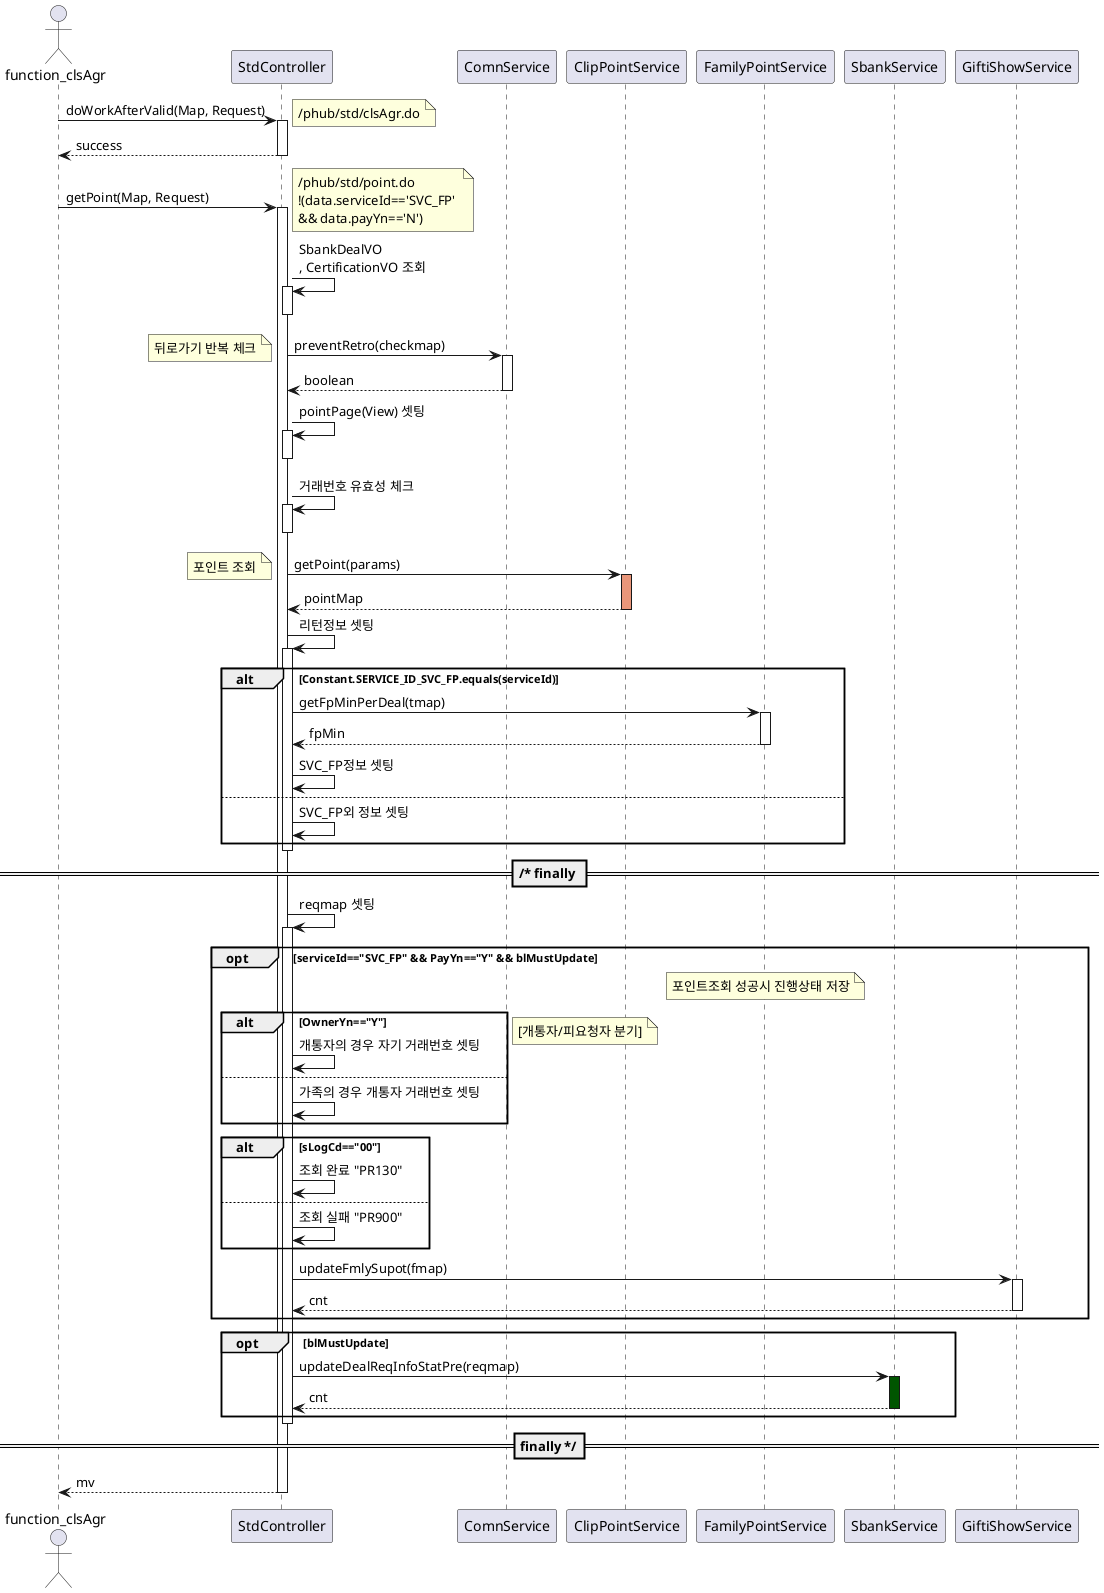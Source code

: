 @startuml
actor function_clsAgr
participant StdController
participant ComnService
participant ClipPointService
participant FamilyPointService
participant SbankService

function_clsAgr -> StdController ++: doWorkAfterValid(Map, Request)
note right: /phub/std/clsAgr.do
return success

function_clsAgr -> StdController ++: getPoint(Map, Request)
note right: /phub/std/point.do\n!(data.serviceId=='SVC_FP' \n&& data.payYn=='N')

StdController -> StdController ++: SbankDealVO\n, CertificationVO 조회
deactivate StdController

StdController -> ComnService ++: preventRetro(checkmap)
note left: 뒤로가기 반복 체크
return boolean


StdController -> StdController ++: pointPage(View) 셋팅
deactivate StdController

StdController -> StdController ++: 거래번호 유효성 체크
deactivate StdController

StdController -> ClipPointService ++ #DarkSalmon: getPoint(params)
note left: 포인트 조회
return pointMap

StdController -> StdController ++: 리턴정보 셋팅
alt Constant.SERVICE_ID_SVC_FP.equals(serviceId)
    StdController -> FamilyPointService ++: getFpMinPerDeal(tmap)
    return fpMin
    StdController -> StdController: SVC_FP정보 셋팅
else
    StdController -> StdController: SVC_FP외 정보 셋팅
end
deactivate StdController

== /* finally ==

StdController -> StdController ++: reqmap 셋팅
opt serviceId=="SVC_FP" && PayYn=="Y" && blMustUpdate
note over FamilyPointService: 포인트조회 성공시 진행상태 저장
    alt OwnerYn=="Y"
        StdController -> StdController: 개통자의 경우 자기 거래번호 셋팅
    else
        StdController -> StdController: 가족의 경우 개통자 거래번호 셋팅
    end
    note right: [개통자/피요청자 분기]
    alt sLogCd=="00"
        StdController -> StdController: 조회 완료 "PR130"
    else
        StdController -> StdController: 조회 실패 "PR900"
    end
    StdController -> GiftiShowService ++: updateFmlySupot(fmap)
    return cnt
end

opt blMustUpdate
    StdController -> SbankService ++ #005500: updateDealReqInfoStatPre(reqmap)
    return cnt
end

deactivate StdController

== finally */==

return mv

@enduml

